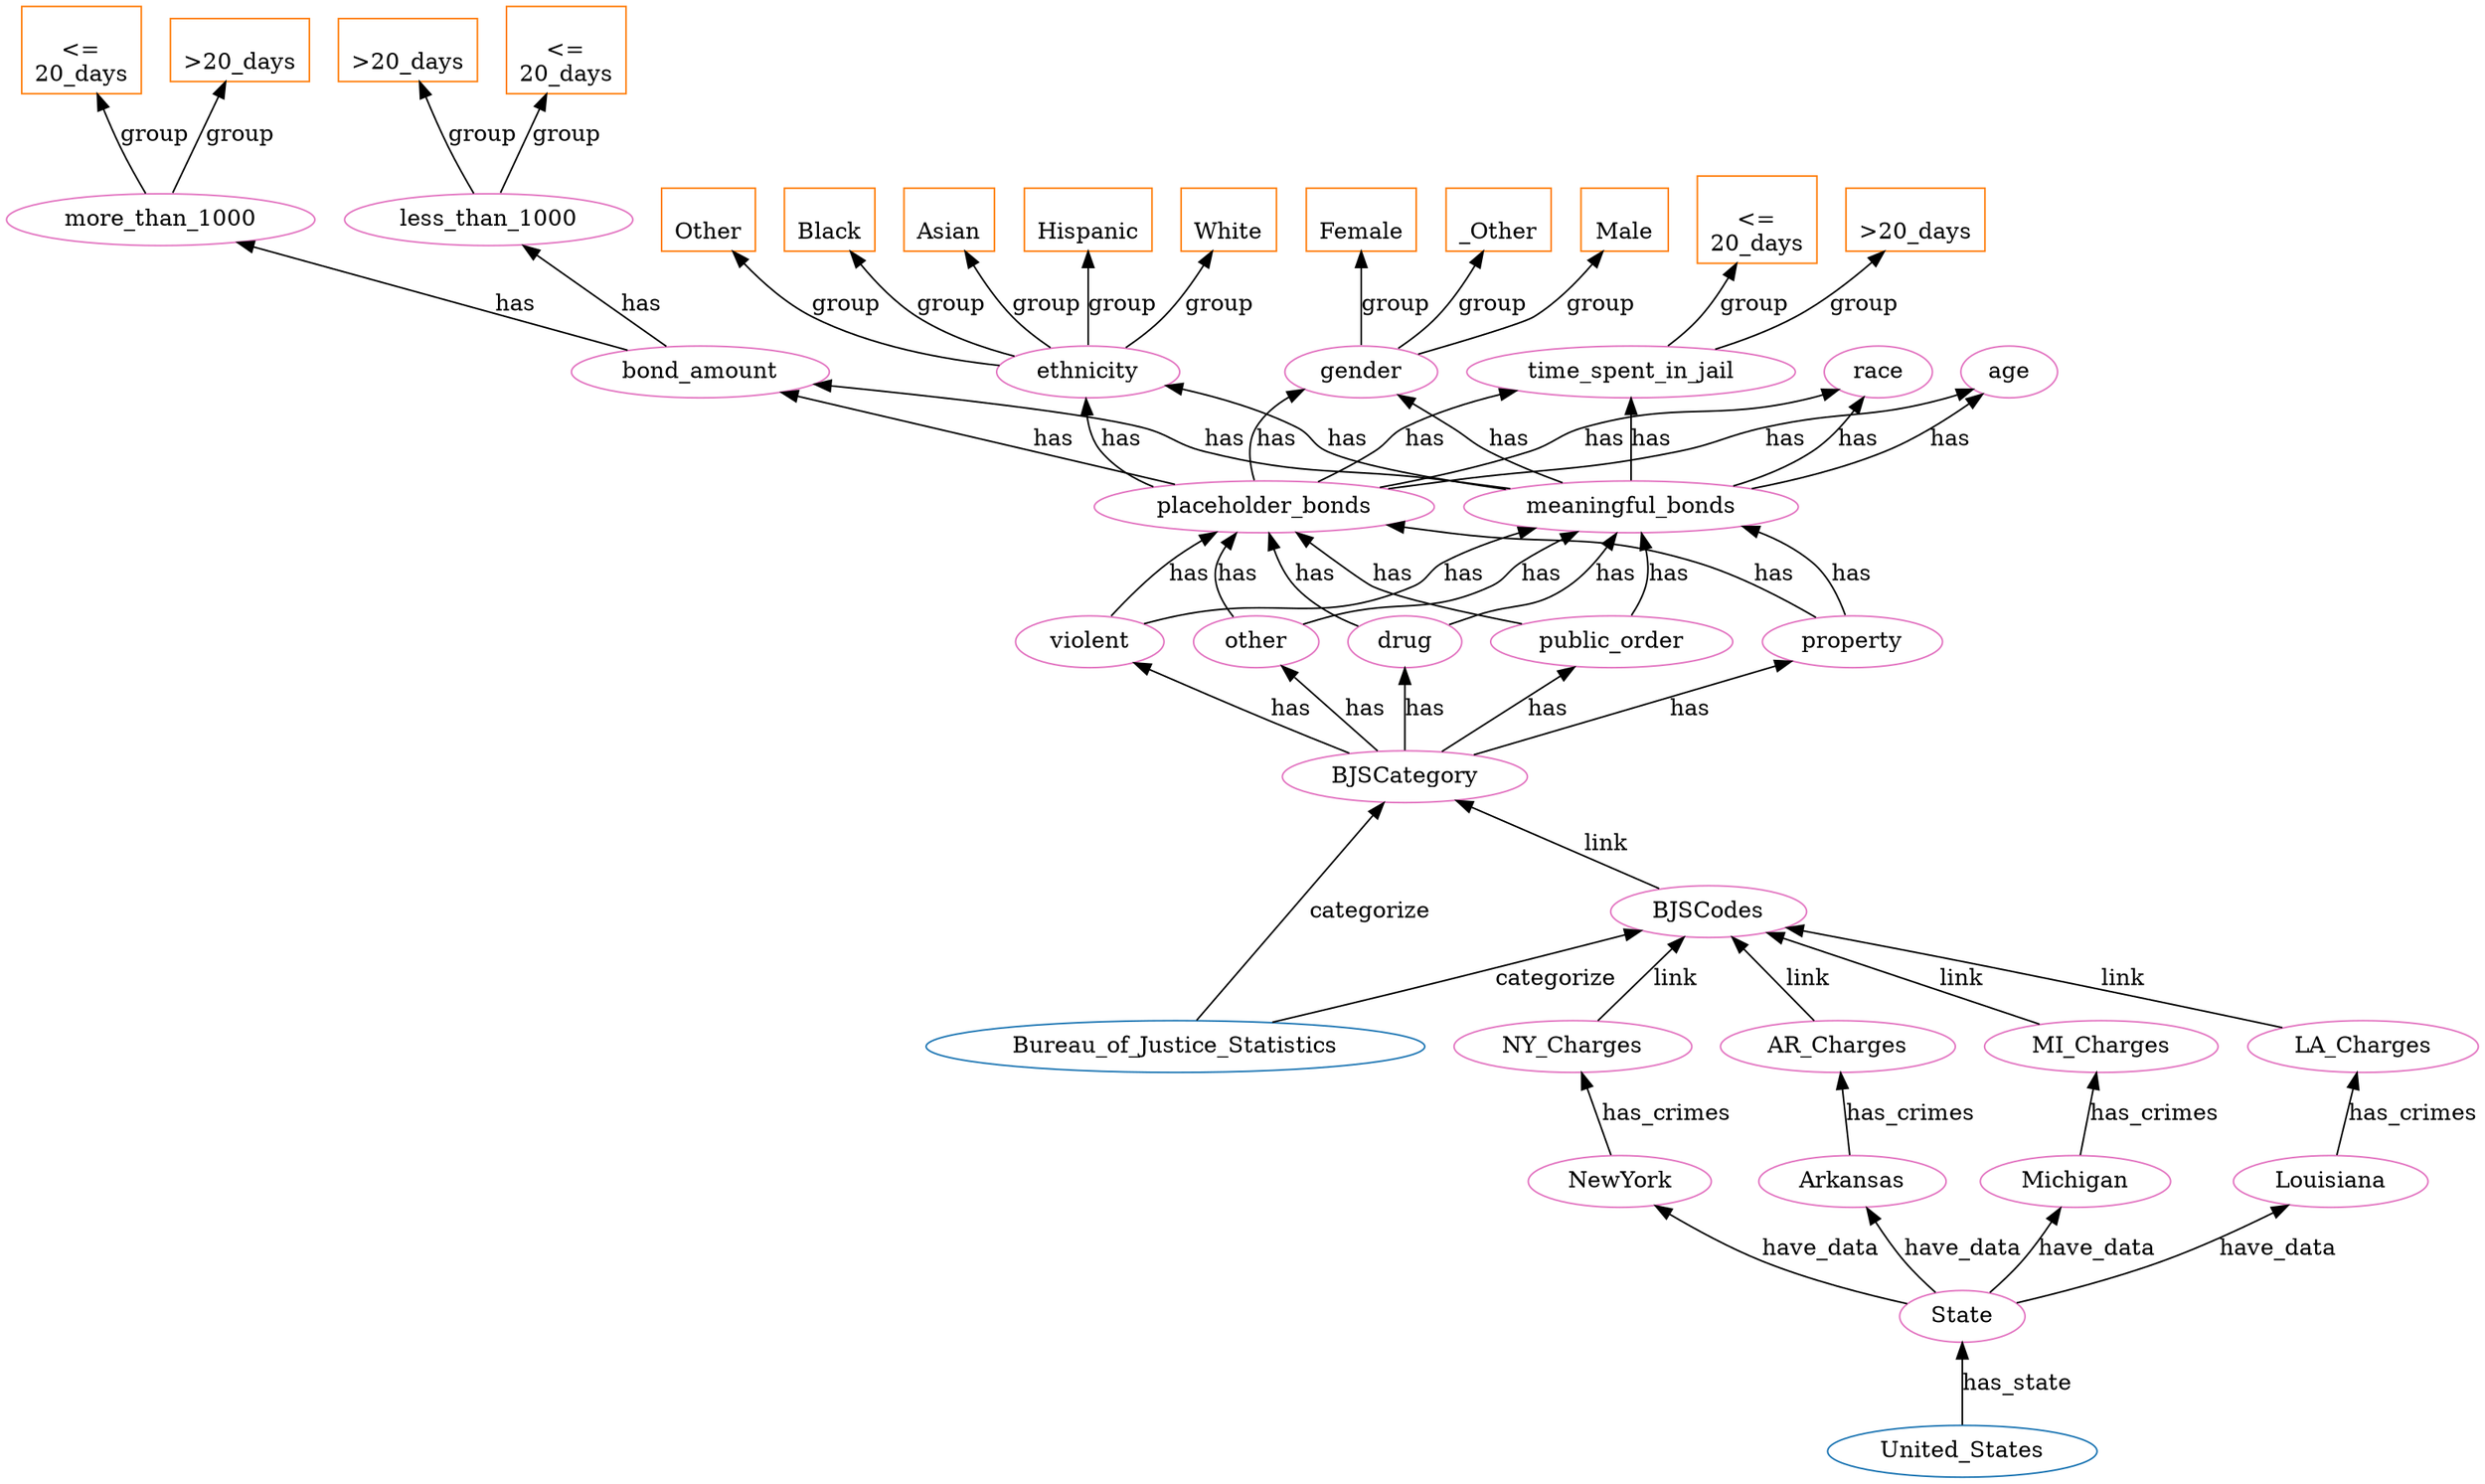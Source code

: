 digraph G {
  rankdir=BT
  node[height=.3]
"http://dig.isi.edu/violent" [fillcolor="#1f77b4" color="#1f77b4" label="violent"]
"http://dig.isi.edu/BJSCategory" [fillcolor="#1f77b4" color="#1f77b4" label="BJSCategory"]
"http://dig.isi.edu/other" [fillcolor="#1f77b4" color="#1f77b4" label="other"]
"http://dig.isi.edu/bond_amount" [fillcolor="#1f77b4" color="#1f77b4" label="bond_amount"]
"http://dig.isi.edu/drug" [fillcolor="#1f77b4" color="#1f77b4" label="drug"]
"http://dig.isi.edu/Bureau_of_Justice_Statistics" [fillcolor="#1f77b4" color="#1f77b4" label="Bureau_of_Justice_Statistics"]
"http://dig.isi.edu/Louisiana" [fillcolor="#1f77b4" color="#1f77b4" label="Louisiana"]
"http://dig.isi.edu/public_order" [fillcolor="#1f77b4" color="#1f77b4" label="public_order"]
"http://dig.isi.edu/NewYork" [fillcolor="#1f77b4" color="#1f77b4" label="NewYork"]
"http://dig.isi.edu/LA_Charges" [fillcolor="#1f77b4" color="#1f77b4" label="LA_Charges"]
"http://dig.isi.edu/NY_Charges" [fillcolor="#1f77b4" color="#1f77b4" label="NY_Charges"]
"http://dig.isi.edu/Arkansas" [fillcolor="#1f77b4" color="#1f77b4" label="Arkansas"]
"http://dig.isi.edu/ethnicity" [fillcolor="#1f77b4" color="#1f77b4" label="ethnicity"]
"http://dig.isi.edu/Michigan" [fillcolor="#1f77b4" color="#1f77b4" label="Michigan"]
"http://dig.isi.edu/United_States" [fillcolor="#1f77b4" color="#1f77b4" label="United_States"]
"http://dig.isi.edu/placeholder_bonds" [fillcolor="#1f77b4" color="#1f77b4" label="placeholder_bonds"]
"http://dig.isi.edu/AR_Charges" [fillcolor="#1f77b4" color="#1f77b4" label="AR_Charges"]
"http://dig.isi.edu/gender" [fillcolor="#1f77b4" color="#1f77b4" label="gender"]
"http://dig.isi.edu/State" [fillcolor="#1f77b4" color="#1f77b4" label="State"]
"http://dig.isi.edu/BJSCodes" [fillcolor="#1f77b4" color="#1f77b4" label="BJSCodes"]
"http://dig.isi.edu/more_than_1000" [fillcolor="#1f77b4" color="#1f77b4" label="more_than_1000"]
"http://dig.isi.edu/meaningful_bonds" [fillcolor="#1f77b4" color="#1f77b4" label="meaningful_bonds"]
"http://dig.isi.edu/MI_Charges" [fillcolor="#1f77b4" color="#1f77b4" label="MI_Charges"]
"http://dig.isi.edu/property" [fillcolor="#1f77b4" color="#1f77b4" label="property"]
"http://dig.isi.edu/time_spent_in_jail" [fillcolor="#1f77b4" color="#1f77b4" label="time_spent_in_jail"]
"http://dig.isi.edu/less_than_1000" [fillcolor="#1f77b4" color="#1f77b4" label="less_than_1000"]
"http://dig.isi.edu/placeholder_bonds" [fillcolor="#e377c2" color="#e377c2" label="placeholder_bonds"]
"http://dig.isi.edu/property" [fillcolor="#e377c2" color="#e377c2" label="property"]
"http://dig.isi.edu/meaningful_bonds" [fillcolor="#e377c2" color="#e377c2" label="meaningful_bonds"]
"http://dig.isi.edu/ethnicity" [fillcolor="#e377c2" color="#e377c2" label="ethnicity"]
"http://dig.isi.edu/MI_Charges" [fillcolor="#e377c2" color="#e377c2" label="MI_Charges"]
"http://dig.isi.edu/time_spent_in_jail" [fillcolor="#e377c2" color="#e377c2" label="time_spent_in_jail"]
"http://dig.isi.edu/AR_Charges" [fillcolor="#e377c2" color="#e377c2" label="AR_Charges"]
"http://dig.isi.edu/BJSCodes" [fillcolor="#e377c2" color="#e377c2" label="BJSCodes"]
"http://dig.isi.edu/BJSCategory" [fillcolor="#e377c2" color="#e377c2" label="BJSCategory"]
"http://dig.isi.edu/NY_Charges" [fillcolor="#e377c2" color="#e377c2" label="NY_Charges"]
"http://dig.isi.edu/public_order" [fillcolor="#e377c2" color="#e377c2" label="public_order"]
"http://dig.isi.edu/more_than_1000" [fillcolor="#e377c2" color="#e377c2" label="more_than_1000"]
"http://dig.isi.edu/gender" [fillcolor="#e377c2" color="#e377c2" label="gender"]
"http://dig.isi.edu/drug" [fillcolor="#e377c2" color="#e377c2" label="drug"]
"http://dig.isi.edu/race" [fillcolor="#e377c2" color="#e377c2" label="race"]
"http://dig.isi.edu/age" [fillcolor="#e377c2" color="#e377c2" label="age"]
"http://dig.isi.edu/bond_amount" [fillcolor="#e377c2" color="#e377c2" label="bond_amount"]
"http://dig.isi.edu/Michigan" [fillcolor="#e377c2" color="#e377c2" label="Michigan"]
"http://dig.isi.edu/Louisiana" [fillcolor="#e377c2" color="#e377c2" label="Louisiana"]
"http://dig.isi.edu/NewYork" [fillcolor="#e377c2" color="#e377c2" label="NewYork"]
"http://dig.isi.edu/Arkansas" [fillcolor="#e377c2" color="#e377c2" label="Arkansas"]
"http://dig.isi.edu/LA_Charges" [fillcolor="#e377c2" color="#e377c2" label="LA_Charges"]
"http://dig.isi.edu/other" [fillcolor="#e377c2" color="#e377c2" label="other"]
"http://dig.isi.edu/State" [fillcolor="#e377c2" color="#e377c2" label="State"]
"http://dig.isi.edu/less_than_1000" [fillcolor="#e377c2" color="#e377c2" label="less_than_1000"]
"http://dig.isi.edu/violent" [fillcolor="#e377c2" color="#e377c2" label="violent"]
"cd32900390214261afca6e66ca141dbd" [fillcolor="#ff7f0e" color="#ff7f0e" label="\n_Other" shape="rect"]
"65d54c0861af4ea3a40ca5956d90fc72" [fillcolor="#ff7f0e" color="#ff7f0e" label="\nWhite" shape="rect"]
"08e4368f96ff481789970bf5c3668b50" [fillcolor="#ff7f0e" color="#ff7f0e" label="\nOther" shape="rect"]
"4ab3e5fb825c4e7caf673539b29af4a1" [fillcolor="#ff7f0e" color="#ff7f0e" label="\n<=\n20_days" shape="rect"]
"c29b165a240949efa9e98ec49a620ed0" [fillcolor="#ff7f0e" color="#ff7f0e" label="\nBlack" shape="rect"]
"646215a49c434d388a6785c12e4a42b9" [fillcolor="#ff7f0e" color="#ff7f0e" label="\n>20_days" shape="rect"]
"a98ef1359bc944dea7804f52f48d581d" [fillcolor="#ff7f0e" color="#ff7f0e" label="\nMale" shape="rect"]
"38b3c5ae21ab495f8682cd1c39b91590" [fillcolor="#ff7f0e" color="#ff7f0e" label="\n<=\n20_days" shape="rect"]
"0b92a09e8a264c13b344cd43edf908b5" [fillcolor="#ff7f0e" color="#ff7f0e" label="\n>20_days" shape="rect"]
"b9120e46b9464270a88944bde084cafe" [fillcolor="#ff7f0e" color="#ff7f0e" label="\n>20_days" shape="rect"]
"368c430d50be4d8d8240e7ae908587db" [fillcolor="#ff7f0e" color="#ff7f0e" label="\nFemale" shape="rect"]
"dec9e7e508c145faa2c92dc332380162" [fillcolor="#ff7f0e" color="#ff7f0e" label="\nAsian" shape="rect"]
"7011f1a58e764dbb929ad7acf56f0c2a" [fillcolor="#ff7f0e" color="#ff7f0e" label="\nHispanic" shape="rect"]
"7c3ae0f9dc1d4d85b2673cb0ed76e257" [fillcolor="#ff7f0e" color="#ff7f0e" label="\n<=\n20_days" shape="rect"]
  "http://dig.isi.edu/State" -> "http://dig.isi.edu/Arkansas" [label="have_data"]
  "http://dig.isi.edu/BJSCategory" -> "http://dig.isi.edu/property" [label="has"]
  "http://dig.isi.edu/time_spent_in_jail" -> "b9120e46b9464270a88944bde084cafe" [label="group"]
  "http://dig.isi.edu/time_spent_in_jail" -> "4ab3e5fb825c4e7caf673539b29af4a1" [label="group"]
  "http://dig.isi.edu/Arkansas" -> "http://dig.isi.edu/AR_Charges" [label="has_crimes"]
  "http://dig.isi.edu/drug" -> "http://dig.isi.edu/placeholder_bonds" [label="has"]
  "http://dig.isi.edu/placeholder_bonds" -> "http://dig.isi.edu/age" [label="has"]
  "http://dig.isi.edu/MI_Charges" -> "http://dig.isi.edu/BJSCodes" [label="link"]
  "http://dig.isi.edu/NewYork" -> "http://dig.isi.edu/NY_Charges" [label="has_crimes"]
  "http://dig.isi.edu/placeholder_bonds" -> "http://dig.isi.edu/ethnicity" [label="has"]
  "http://dig.isi.edu/Bureau_of_Justice_Statistics" -> "http://dig.isi.edu/BJSCodes" [label="categorize"]
  "http://dig.isi.edu/violent" -> "http://dig.isi.edu/meaningful_bonds" [label="has"]
  "http://dig.isi.edu/gender" -> "cd32900390214261afca6e66ca141dbd" [label="group"]
  "http://dig.isi.edu/Bureau_of_Justice_Statistics" -> "http://dig.isi.edu/BJSCategory" [label="categorize"]
  "http://dig.isi.edu/placeholder_bonds" -> "http://dig.isi.edu/race" [label="has"]
  "http://dig.isi.edu/public_order" -> "http://dig.isi.edu/placeholder_bonds" [label="has"]
  "http://dig.isi.edu/placeholder_bonds" -> "http://dig.isi.edu/time_spent_in_jail" [label="has"]
  "http://dig.isi.edu/meaningful_bonds" -> "http://dig.isi.edu/bond_amount" [label="has"]
  "http://dig.isi.edu/gender" -> "a98ef1359bc944dea7804f52f48d581d" [label="group"]
  "http://dig.isi.edu/public_order" -> "http://dig.isi.edu/meaningful_bonds" [label="has"]
  "http://dig.isi.edu/less_than_1000" -> "7c3ae0f9dc1d4d85b2673cb0ed76e257" [label="group"]
  "http://dig.isi.edu/State" -> "http://dig.isi.edu/Louisiana" [label="have_data"]
  "http://dig.isi.edu/ethnicity" -> "08e4368f96ff481789970bf5c3668b50" [label="group"]
  "http://dig.isi.edu/more_than_1000" -> "0b92a09e8a264c13b344cd43edf908b5" [label="group"]
  "http://dig.isi.edu/placeholder_bonds" -> "http://dig.isi.edu/gender" [label="has"]
  "http://dig.isi.edu/ethnicity" -> "7011f1a58e764dbb929ad7acf56f0c2a" [label="group"]
  "http://dig.isi.edu/BJSCategory" -> "http://dig.isi.edu/public_order" [label="has"]
  "http://dig.isi.edu/bond_amount" -> "http://dig.isi.edu/more_than_1000" [label="has"]
  "http://dig.isi.edu/meaningful_bonds" -> "http://dig.isi.edu/age" [label="has"]
  "http://dig.isi.edu/other" -> "http://dig.isi.edu/placeholder_bonds" [label="has"]
  "http://dig.isi.edu/violent" -> "http://dig.isi.edu/placeholder_bonds" [label="has"]
  "http://dig.isi.edu/ethnicity" -> "dec9e7e508c145faa2c92dc332380162" [label="group"]
  "http://dig.isi.edu/BJSCategory" -> "http://dig.isi.edu/drug" [label="has"]
  "http://dig.isi.edu/other" -> "http://dig.isi.edu/meaningful_bonds" [label="has"]
  "http://dig.isi.edu/BJSCategory" -> "http://dig.isi.edu/other" [label="has"]
  "http://dig.isi.edu/less_than_1000" -> "646215a49c434d388a6785c12e4a42b9" [label="group"]
  "http://dig.isi.edu/NY_Charges" -> "http://dig.isi.edu/BJSCodes" [label="link"]
  "http://dig.isi.edu/Louisiana" -> "http://dig.isi.edu/LA_Charges" [label="has_crimes"]
  "http://dig.isi.edu/meaningful_bonds" -> "http://dig.isi.edu/race" [label="has"]
  "http://dig.isi.edu/BJSCodes" -> "http://dig.isi.edu/BJSCategory" [label="link"]
  "http://dig.isi.edu/meaningful_bonds" -> "http://dig.isi.edu/ethnicity" [label="has"]
  "http://dig.isi.edu/bond_amount" -> "http://dig.isi.edu/less_than_1000" [label="has"]
  "http://dig.isi.edu/meaningful_bonds" -> "http://dig.isi.edu/time_spent_in_jail" [label="has"]
  "http://dig.isi.edu/property" -> "http://dig.isi.edu/placeholder_bonds" [label="has"]
  "http://dig.isi.edu/State" -> "http://dig.isi.edu/NewYork" [label="have_data"]
  "http://dig.isi.edu/placeholder_bonds" -> "http://dig.isi.edu/bond_amount" [label="has"]
  "http://dig.isi.edu/United_States" -> "http://dig.isi.edu/State" [label="has_state"]
  "http://dig.isi.edu/LA_Charges" -> "http://dig.isi.edu/BJSCodes" [label="link"]
  "http://dig.isi.edu/ethnicity" -> "65d54c0861af4ea3a40ca5956d90fc72" [label="group"]
  "http://dig.isi.edu/BJSCategory" -> "http://dig.isi.edu/violent" [label="has"]
  "http://dig.isi.edu/State" -> "http://dig.isi.edu/Michigan" [label="have_data"]
  "http://dig.isi.edu/more_than_1000" -> "38b3c5ae21ab495f8682cd1c39b91590" [label="group"]
  "http://dig.isi.edu/meaningful_bonds" -> "http://dig.isi.edu/gender" [label="has"]
  "http://dig.isi.edu/gender" -> "368c430d50be4d8d8240e7ae908587db" [label="group"]
  "http://dig.isi.edu/property" -> "http://dig.isi.edu/meaningful_bonds" [label="has"]
  "http://dig.isi.edu/ethnicity" -> "c29b165a240949efa9e98ec49a620ed0" [label="group"]
  "http://dig.isi.edu/Michigan" -> "http://dig.isi.edu/MI_Charges" [label="has_crimes"]
  "http://dig.isi.edu/drug" -> "http://dig.isi.edu/meaningful_bonds" [label="has"]
  "http://dig.isi.edu/AR_Charges" -> "http://dig.isi.edu/BJSCodes" [label="link"]
}